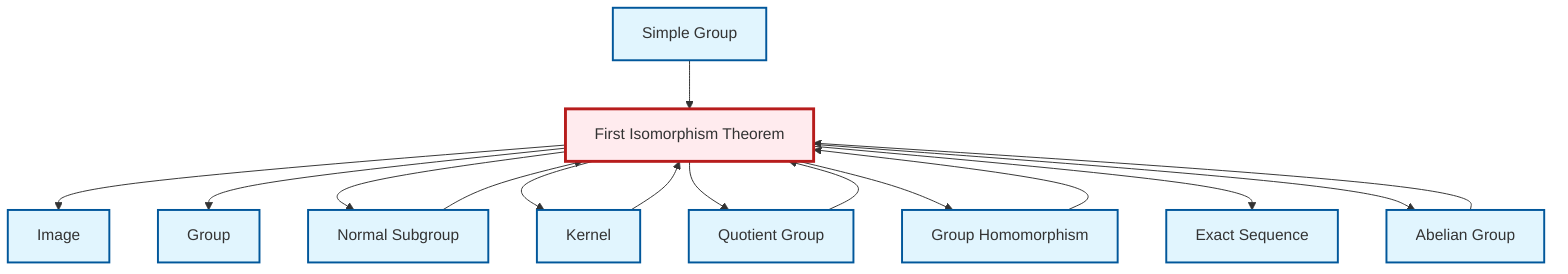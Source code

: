 graph TD
    classDef definition fill:#e1f5fe,stroke:#01579b,stroke-width:2px
    classDef theorem fill:#f3e5f5,stroke:#4a148c,stroke-width:2px
    classDef axiom fill:#fff3e0,stroke:#e65100,stroke-width:2px
    classDef example fill:#e8f5e9,stroke:#1b5e20,stroke-width:2px
    classDef current fill:#ffebee,stroke:#b71c1c,stroke-width:3px
    def-simple-group["Simple Group"]:::definition
    def-homomorphism["Group Homomorphism"]:::definition
    thm-first-isomorphism["First Isomorphism Theorem"]:::theorem
    def-abelian-group["Abelian Group"]:::definition
    def-normal-subgroup["Normal Subgroup"]:::definition
    def-quotient-group["Quotient Group"]:::definition
    def-group["Group"]:::definition
    def-kernel["Kernel"]:::definition
    def-exact-sequence["Exact Sequence"]:::definition
    def-image["Image"]:::definition
    thm-first-isomorphism --> def-image
    def-homomorphism --> thm-first-isomorphism
    thm-first-isomorphism --> def-group
    thm-first-isomorphism --> def-normal-subgroup
    thm-first-isomorphism --> def-kernel
    def-simple-group --> thm-first-isomorphism
    def-quotient-group --> thm-first-isomorphism
    thm-first-isomorphism --> def-quotient-group
    thm-first-isomorphism --> def-homomorphism
    thm-first-isomorphism --> def-exact-sequence
    thm-first-isomorphism --> def-abelian-group
    def-kernel --> thm-first-isomorphism
    def-abelian-group --> thm-first-isomorphism
    def-normal-subgroup --> thm-first-isomorphism
    class thm-first-isomorphism current